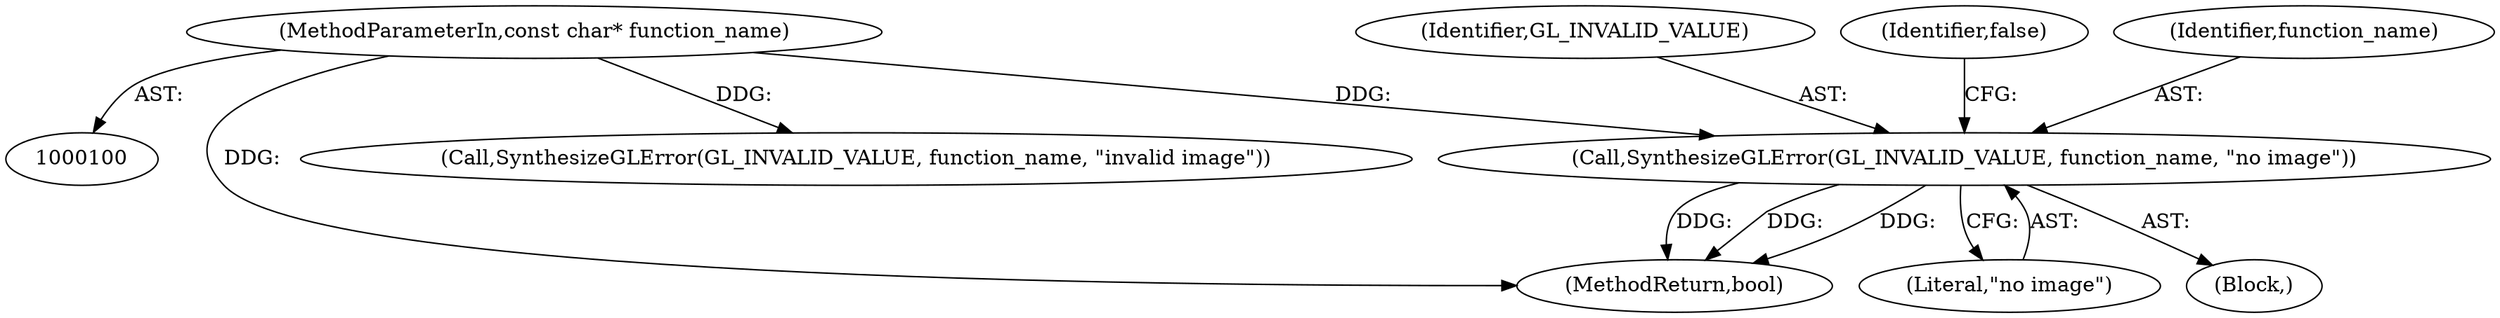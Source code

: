 digraph "0_Chrome_fae4d7b7d7e5c8a04a8b7a3258c0fc8362afa24c@pointer" {
"1000113" [label="(Call,SynthesizeGLError(GL_INVALID_VALUE, function_name, \"no image\"))"];
"1000102" [label="(MethodParameterIn,const char* function_name)"];
"1000114" [label="(Identifier,GL_INVALID_VALUE)"];
"1000148" [label="(MethodReturn,bool)"];
"1000113" [label="(Call,SynthesizeGLError(GL_INVALID_VALUE, function_name, \"no image\"))"];
"1000131" [label="(Call,SynthesizeGLError(GL_INVALID_VALUE, function_name, \"invalid image\"))"];
"1000116" [label="(Literal,\"no image\")"];
"1000112" [label="(Block,)"];
"1000102" [label="(MethodParameterIn,const char* function_name)"];
"1000118" [label="(Identifier,false)"];
"1000115" [label="(Identifier,function_name)"];
"1000113" -> "1000112"  [label="AST: "];
"1000113" -> "1000116"  [label="CFG: "];
"1000114" -> "1000113"  [label="AST: "];
"1000115" -> "1000113"  [label="AST: "];
"1000116" -> "1000113"  [label="AST: "];
"1000118" -> "1000113"  [label="CFG: "];
"1000113" -> "1000148"  [label="DDG: "];
"1000113" -> "1000148"  [label="DDG: "];
"1000113" -> "1000148"  [label="DDG: "];
"1000102" -> "1000113"  [label="DDG: "];
"1000102" -> "1000100"  [label="AST: "];
"1000102" -> "1000148"  [label="DDG: "];
"1000102" -> "1000131"  [label="DDG: "];
}
